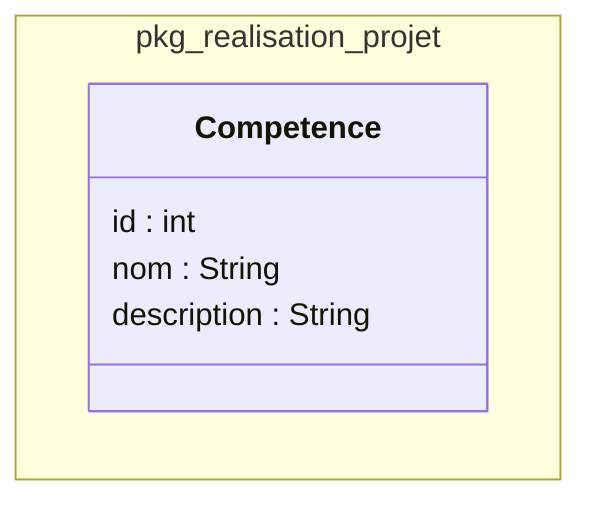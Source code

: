 classDiagram

namespace pkg_realisation_projet {


class Competence {
  id : int
  nom : String
  description : String
}

}